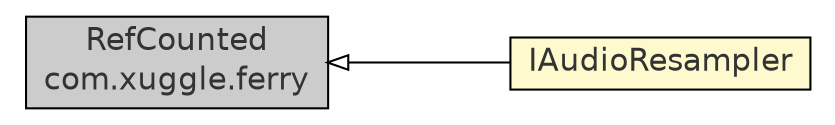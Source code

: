 #!/usr/local/bin/dot
#
# Class diagram 
# Generated by UmlGraph version 4.8 (http://www.spinellis.gr/sw/umlgraph)
#

digraph G {
	edge [fontname="Helvetica",fontsize=10,labelfontname="Helvetica",labelfontsize=10];
	node [fontname="Helvetica",fontsize=10,shape=plaintext];
	rankdir=LR;
	ranksep=1;
	// com.xuggle.ferry.RefCounted
	c5522 [label=<<table border="0" cellborder="1" cellspacing="0" cellpadding="2" port="p" bgcolor="grey80" href="../ferry/RefCounted.html">
		<tr><td><table border="0" cellspacing="0" cellpadding="1">
			<tr><td> RefCounted </td></tr>
			<tr><td> com.xuggle.ferry </td></tr>
		</table></td></tr>
		</table>>, fontname="Helvetica", fontcolor="grey20", fontsize=15.0];
	// com.xuggle.xuggler.IAudioResampler
	c5540 [label=<<table border="0" cellborder="1" cellspacing="0" cellpadding="2" port="p" bgcolor="lemonChiffon" href="./IAudioResampler.html">
		<tr><td><table border="0" cellspacing="0" cellpadding="1">
			<tr><td> IAudioResampler </td></tr>
		</table></td></tr>
		</table>>, fontname="Helvetica", fontcolor="grey20", fontsize=15.0];
	//com.xuggle.xuggler.IAudioResampler extends com.xuggle.ferry.RefCounted
	c5522:p -> c5540:p [dir=back,arrowtail=empty];
}

